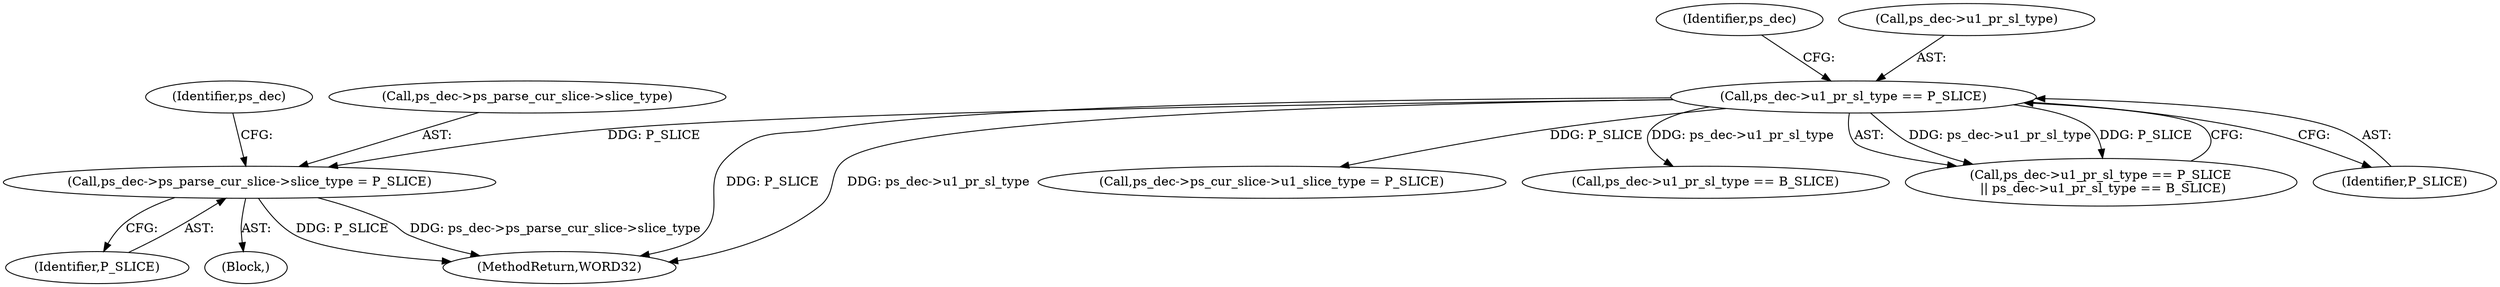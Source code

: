 digraph "0_Android_9a00f562a612d56e7b2b989d168647db900ba6cf@pointer" {
"1000991" [label="(Call,ps_dec->ps_parse_cur_slice->slice_type = P_SLICE)"];
"1000672" [label="(Call,ps_dec->u1_pr_sl_type == P_SLICE)"];
"1000997" [label="(Identifier,P_SLICE)"];
"1000679" [label="(Identifier,ps_dec)"];
"1000672" [label="(Call,ps_dec->u1_pr_sl_type == P_SLICE)"];
"1000984" [label="(Call,ps_dec->ps_cur_slice->u1_slice_type = P_SLICE)"];
"1000677" [label="(Call,ps_dec->u1_pr_sl_type == B_SLICE)"];
"1001000" [label="(Identifier,ps_dec)"];
"1000992" [label="(Call,ps_dec->ps_parse_cur_slice->slice_type)"];
"1000991" [label="(Call,ps_dec->ps_parse_cur_slice->slice_type = P_SLICE)"];
"1000671" [label="(Call,ps_dec->u1_pr_sl_type == P_SLICE\n || ps_dec->u1_pr_sl_type == B_SLICE)"];
"1000673" [label="(Call,ps_dec->u1_pr_sl_type)"];
"1000138" [label="(Block,)"];
"1001450" [label="(MethodReturn,WORD32)"];
"1000676" [label="(Identifier,P_SLICE)"];
"1000991" -> "1000138"  [label="AST: "];
"1000991" -> "1000997"  [label="CFG: "];
"1000992" -> "1000991"  [label="AST: "];
"1000997" -> "1000991"  [label="AST: "];
"1001000" -> "1000991"  [label="CFG: "];
"1000991" -> "1001450"  [label="DDG: P_SLICE"];
"1000991" -> "1001450"  [label="DDG: ps_dec->ps_parse_cur_slice->slice_type"];
"1000672" -> "1000991"  [label="DDG: P_SLICE"];
"1000672" -> "1000671"  [label="AST: "];
"1000672" -> "1000676"  [label="CFG: "];
"1000673" -> "1000672"  [label="AST: "];
"1000676" -> "1000672"  [label="AST: "];
"1000679" -> "1000672"  [label="CFG: "];
"1000671" -> "1000672"  [label="CFG: "];
"1000672" -> "1001450"  [label="DDG: P_SLICE"];
"1000672" -> "1001450"  [label="DDG: ps_dec->u1_pr_sl_type"];
"1000672" -> "1000671"  [label="DDG: ps_dec->u1_pr_sl_type"];
"1000672" -> "1000671"  [label="DDG: P_SLICE"];
"1000672" -> "1000677"  [label="DDG: ps_dec->u1_pr_sl_type"];
"1000672" -> "1000984"  [label="DDG: P_SLICE"];
}

